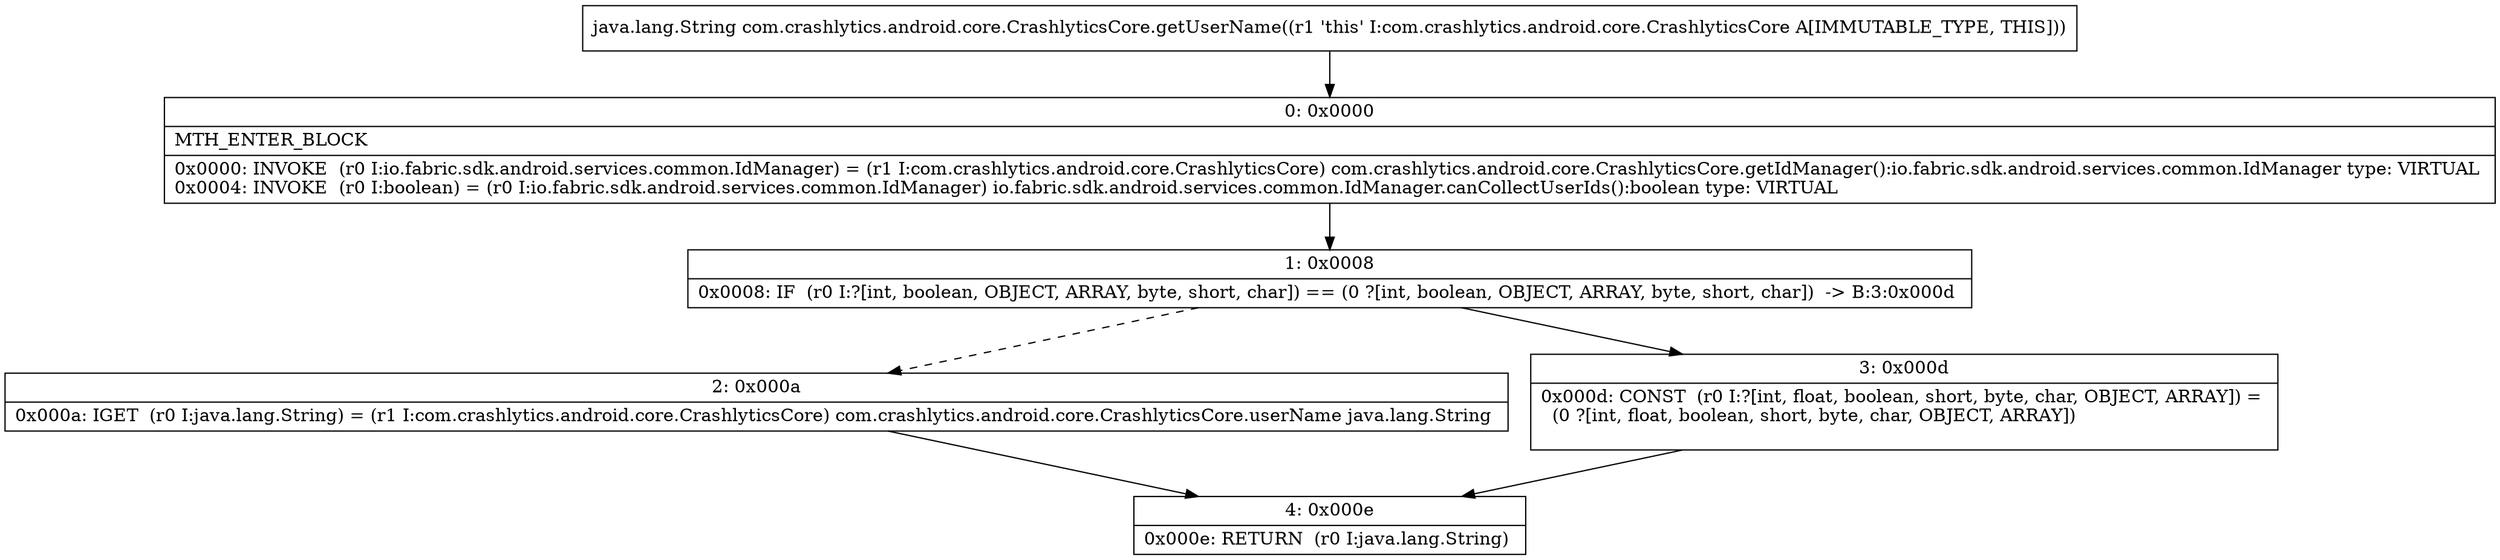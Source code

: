 digraph "CFG forcom.crashlytics.android.core.CrashlyticsCore.getUserName()Ljava\/lang\/String;" {
Node_0 [shape=record,label="{0\:\ 0x0000|MTH_ENTER_BLOCK\l|0x0000: INVOKE  (r0 I:io.fabric.sdk.android.services.common.IdManager) = (r1 I:com.crashlytics.android.core.CrashlyticsCore) com.crashlytics.android.core.CrashlyticsCore.getIdManager():io.fabric.sdk.android.services.common.IdManager type: VIRTUAL \l0x0004: INVOKE  (r0 I:boolean) = (r0 I:io.fabric.sdk.android.services.common.IdManager) io.fabric.sdk.android.services.common.IdManager.canCollectUserIds():boolean type: VIRTUAL \l}"];
Node_1 [shape=record,label="{1\:\ 0x0008|0x0008: IF  (r0 I:?[int, boolean, OBJECT, ARRAY, byte, short, char]) == (0 ?[int, boolean, OBJECT, ARRAY, byte, short, char])  \-\> B:3:0x000d \l}"];
Node_2 [shape=record,label="{2\:\ 0x000a|0x000a: IGET  (r0 I:java.lang.String) = (r1 I:com.crashlytics.android.core.CrashlyticsCore) com.crashlytics.android.core.CrashlyticsCore.userName java.lang.String \l}"];
Node_3 [shape=record,label="{3\:\ 0x000d|0x000d: CONST  (r0 I:?[int, float, boolean, short, byte, char, OBJECT, ARRAY]) = \l  (0 ?[int, float, boolean, short, byte, char, OBJECT, ARRAY])\l \l}"];
Node_4 [shape=record,label="{4\:\ 0x000e|0x000e: RETURN  (r0 I:java.lang.String) \l}"];
MethodNode[shape=record,label="{java.lang.String com.crashlytics.android.core.CrashlyticsCore.getUserName((r1 'this' I:com.crashlytics.android.core.CrashlyticsCore A[IMMUTABLE_TYPE, THIS])) }"];
MethodNode -> Node_0;
Node_0 -> Node_1;
Node_1 -> Node_2[style=dashed];
Node_1 -> Node_3;
Node_2 -> Node_4;
Node_3 -> Node_4;
}

